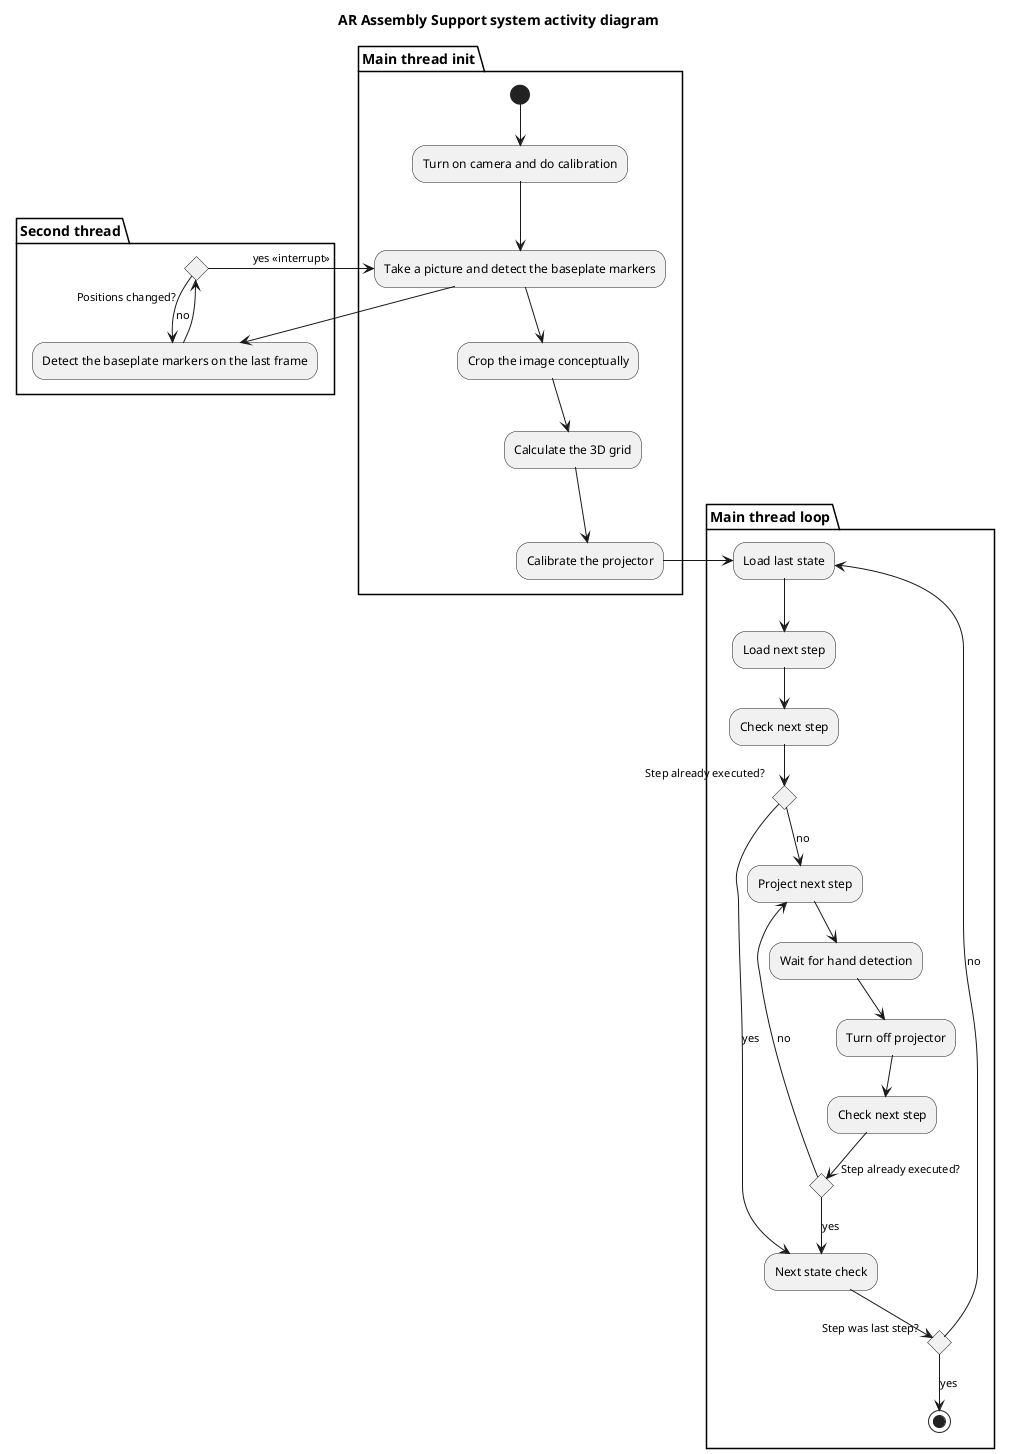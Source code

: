 @startuml
title AR Assembly Support system activity diagram

partition "Main thread init" {
	(*) --> "Turn on camera and do calibration" as a1
	a1 --> "Take a picture and detect the baseplate markers" as a2
	a2 --> "Crop the image conceptually" as a3
	a3 --> "Calculate the 3D grid" as a4
	a4 --> "Calibrate the projector" as a5
}

partition "Main thread loop" {
	a5 -right-> "Load last state" as c1
	c1 --> "Load next step" as c2
	c2 --> "Check next step" as c3
	c3 --> if "Step already executed?" then
		->[yes] "Next state check" as c8
	else
		-->[no] "Project next step" as c4
	endif
	c4 --> "Wait for hand detection" as c5
	c5 --> "Turn off projector" as c6
	c6 --> "Check next step" as c7
	c7 --> if "Step already executed?" then
		-->[yes] c8
	else
		->[no] c4
	endif
	c8 --> if "Step was last step?" then
		-->[yes] (*)
	else
		->[no] c1
	endif
}

partition "Second thread" {
	a2 --> "Detect the baseplate markers on the last frame" as b1
	if "Positions changed?" then
		->[yes <<interrupt>>] a2
	else
		->[no] b1
	endif
}


@enduml
